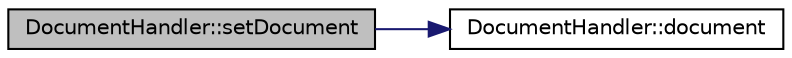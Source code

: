 digraph "DocumentHandler::setDocument"
{
 // INTERACTIVE_SVG=YES
 // LATEX_PDF_SIZE
  edge [fontname="Helvetica",fontsize="10",labelfontname="Helvetica",labelfontsize="10"];
  node [fontname="Helvetica",fontsize="10",shape=record];
  rankdir="LR";
  Node128 [label="DocumentHandler::setDocument",height=0.2,width=0.4,color="black", fillcolor="grey75", style="filled", fontcolor="black",tooltip=" "];
  Node128 -> Node129 [color="midnightblue",fontsize="10",style="solid",fontname="Helvetica"];
  Node129 [label="DocumentHandler::document",height=0.2,width=0.4,color="black", fillcolor="white", style="filled",URL="$class_document_handler.html#a8c27d49cdf95c186c75bf6051f5405f3",tooltip=" "];
}

